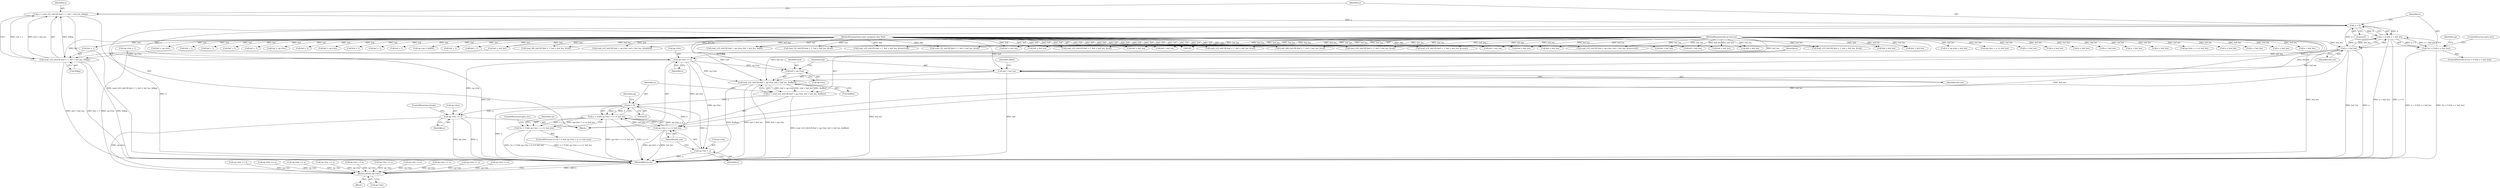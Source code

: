 digraph "0_radare2_52b1526443c1f433087928291d1c3d37a5600515@API" {
"1000798" [label="(Call,n = read_u32_leb128 (buf + 1, buf + buf_len, &flag))"];
"1000800" [label="(Call,read_u32_leb128 (buf + 1, buf + buf_len, &flag))"];
"1000102" [label="(MethodParameterIn,const unsigned char *buf)"];
"1000103" [label="(MethodParameterIn,int buf_len)"];
"1000812" [label="(Call,n > 0)"];
"1000811" [label="(Call,n > 0 && n < buf_len)"];
"1000810" [label="(Call,!(n > 0 && n < buf_len))"];
"1000815" [label="(Call,n < buf_len)"];
"1000819" [label="(Call,op->len += n)"];
"1000826" [label="(Call,read_u32_leb128 (buf + op->len, buf + buf_len, &offset))"];
"1000824" [label="(Call,n = read_u32_leb128 (buf + op->len, buf + buf_len, &offset))"];
"1000840" [label="(Call,n > 0)"];
"1000839" [label="(Call,n > 0 && op->len + n <= buf_len)"];
"1000838" [label="(Call,!(n > 0 && op->len + n <= buf_len))"];
"1000843" [label="(Call,op->len + n <= buf_len)"];
"1000844" [label="(Call,op->len + n)"];
"1000862" [label="(Call,op->len += n)"];
"1001066" [label="(Return,return op->len;)"];
"1000827" [label="(Call,buf + op->len)"];
"1000832" [label="(Call,buf + buf_len)"];
"1000678" [label="(Call,buf + buf_len)"];
"1000824" [label="(Call,n = read_u32_leb128 (buf + op->len, buf + buf_len, &offset))"];
"1000673" [label="(Call,buf + op->len)"];
"1000960" [label="(Call,buf + 1)"];
"1000816" [label="(Identifier,n)"];
"1000818" [label="(ControlStructure,goto err;)"];
"1000292" [label="(Call,read_i32_leb128 (buf + 1, buf + buf_len, &val))"];
"1000963" [label="(Call,buf + buf_len)"];
"1000550" [label="(Call,n + op->len < buf_len)"];
"1000689" [label="(Call,op->len + n <= buf_len)"];
"1001058" [label="(Call,op->len += n)"];
"1000994" [label="(Call,buf + 1)"];
"1000882" [label="(Call,buf + buf_len)"];
"1000940" [label="(Call,n < buf_len)"];
"1000810" [label="(Call,!(n > 0 && n < buf_len))"];
"1000804" [label="(Call,buf + buf_len)"];
"1000853" [label="(Identifier,op)"];
"1000801" [label="(Call,buf + 1)"];
"1000843" [label="(Call,op->len + n <= buf_len)"];
"1000534" [label="(Call,buf + op->len)"];
"1000508" [label="(Call,buf + buf_len)"];
"1000840" [label="(Call,n > 0)"];
"1000817" [label="(Identifier,buf_len)"];
"1000844" [label="(Call,op->len + n)"];
"1000293" [label="(Call,buf + 1)"];
"1000734" [label="(Call,buf + buf_len)"];
"1000974" [label="(Call,n < buf_len)"];
"1000820" [label="(Call,op->len)"];
"1000382" [label="(Call,op->len += n)"];
"1001018" [label="(Call,op->len += n)"];
"1000104" [label="(Block,)"];
"1000759" [label="(Call,op->len += n)"];
"1000867" [label="(ControlStructure,break;)"];
"1000559" [label="(Call,op->len += n)"];
"1000959" [label="(Call,read_i64_leb128 (buf + 1, buf + buf_len, &val))"];
"1000814" [label="(Literal,0)"];
"1000863" [label="(Call,op->len)"];
"1000925" [label="(Call,read_i32_leb128 (buf + 1, buf + buf_len, &val))"];
"1000978" [label="(Call,op->len += n)"];
"1000811" [label="(Call,n > 0 && n < buf_len)"];
"1000647" [label="(Call,buf + 1)"];
"1000944" [label="(Call,op->len += n)"];
"1001086" [label="(MethodReturn,int)"];
"1000835" [label="(Call,&offset)"];
"1000862" [label="(Call,op->len += n)"];
"1000842" [label="(Literal,0)"];
"1000503" [label="(Call,buf + op->len)"];
"1000307" [label="(Call,n < buf_len)"];
"1000731" [label="(Call,buf + 1)"];
"1000878" [label="(Call,read_u32_leb128 (buf + 1, buf + buf_len, &reserved))"];
"1000399" [label="(Call,read_u32_leb128 (buf + 1, buf + buf_len, &val))"];
"1000826" [label="(Call,read_u32_leb128 (buf + op->len, buf + buf_len, &offset))"];
"1000452" [label="(Call,buf + 1)"];
"1000834" [label="(Identifier,buf_len)"];
"1000846" [label="(Identifier,op)"];
"1000646" [label="(Call,read_u32_leb128 (buf + 1, buf + buf_len, &val))"];
"1000451" [label="(Call,read_u32_leb128 (buf + 1, buf + buf_len, &count))"];
"1000403" [label="(Call,buf + buf_len)"];
"1000812" [label="(Call,n > 0)"];
"1000103" [label="(MethodParameterIn,int buf_len)"];
"1000841" [label="(Identifier,n)"];
"1000845" [label="(Call,op->len)"];
"1000850" [label="(ControlStructure,goto err;)"];
"1000800" [label="(Call,read_u32_leb128 (buf + 1, buf + buf_len, &flag))"];
"1000825" [label="(Identifier,n)"];
"1000711" [label="(Call,op->len += n)"];
"1000798" [label="(Call,n = read_u32_leb128 (buf + 1, buf + buf_len, &flag))"];
"1000827" [label="(Call,buf + op->len)"];
"1000296" [label="(Call,buf + buf_len)"];
"1000828" [label="(Identifier,buf)"];
"1000926" [label="(Call,buf + 1)"];
"1000849" [label="(Identifier,buf_len)"];
"1000661" [label="(Call,n < buf_len)"];
"1000110" [label="(Call,op->op = buf[0])"];
"1000819" [label="(Call,op->len += n)"];
"1000650" [label="(Call,buf + buf_len)"];
"1000466" [label="(Call,n < buf_len)"];
"1000807" [label="(Call,&flag)"];
"1000866" [label="(Identifier,n)"];
"1000823" [label="(Identifier,n)"];
"1000799" [label="(Identifier,n)"];
"1001066" [label="(Return,return op->len;)"];
"1000832" [label="(Call,buf + buf_len)"];
"1000839" [label="(Call,n > 0 && op->len + n <= buf_len)"];
"1000809" [label="(ControlStructure,if (!(n > 0 && n < buf_len)))"];
"1000539" [label="(Call,buf + buf_len)"];
"1000821" [label="(Identifier,op)"];
"1000745" [label="(Call,n < buf_len)"];
"1001034" [label="(Call,buf + 1)"];
"1001033" [label="(Call,read_u64_leb128 (buf + 1, buf + buf_len, &val))"];
"1000813" [label="(Identifier,n)"];
"1000730" [label="(Call,read_u32_leb128 (buf + 1, buf + buf_len, &val))"];
"1000848" [label="(Identifier,n)"];
"1000836" [label="(Identifier,offset)"];
"1000517" [label="(Call,op->len + n <= buf_len)"];
"1000672" [label="(Call,read_u32_leb128 (buf + op->len, buf + buf_len, &reserved))"];
"1001067" [label="(Call,op->len)"];
"1000893" [label="(Call,n < buf_len)"];
"1000838" [label="(Call,!(n > 0 && op->len + n <= buf_len))"];
"1001008" [label="(Call,n < buf_len)"];
"1000879" [label="(Call,buf + 1)"];
"1000788" [label="(Block,)"];
"1000502" [label="(Call,read_u32_leb128 (buf + op->len, buf + buf_len, &table[i]))"];
"1000815" [label="(Call,n < buf_len)"];
"1000910" [label="(Call,op->len += n)"];
"1000102" [label="(MethodParameterIn,const unsigned char *buf)"];
"1000533" [label="(Call,read_u32_leb128 (buf + op->len, buf + buf_len, &def))"];
"1000929" [label="(Call,buf + buf_len)"];
"1000428" [label="(Call,op->len += n)"];
"1000829" [label="(Call,op->len)"];
"1000833" [label="(Identifier,buf)"];
"1000400" [label="(Call,buf + 1)"];
"1000105" [label="(Call,op->len = 1)"];
"1000414" [label="(Call,n < buf_len)"];
"1000997" [label="(Call,buf + buf_len)"];
"1001048" [label="(Call,n < buf_len)"];
"1000993" [label="(Call,read_u32_leb128 (buf + 1, buf + buf_len, &val))"];
"1001037" [label="(Call,buf + buf_len)"];
"1000837" [label="(ControlStructure,if (!(n > 0 && op->len + n <= buf_len)))"];
"1000455" [label="(Call,buf + buf_len)"];
"1000798" -> "1000788"  [label="AST: "];
"1000798" -> "1000800"  [label="CFG: "];
"1000799" -> "1000798"  [label="AST: "];
"1000800" -> "1000798"  [label="AST: "];
"1000813" -> "1000798"  [label="CFG: "];
"1000798" -> "1001086"  [label="DDG: read_u32_leb128 (buf + 1, buf + buf_len, &flag)"];
"1000800" -> "1000798"  [label="DDG: buf + 1"];
"1000800" -> "1000798"  [label="DDG: buf + buf_len"];
"1000800" -> "1000798"  [label="DDG: &flag"];
"1000798" -> "1000812"  [label="DDG: n"];
"1000800" -> "1000807"  [label="CFG: "];
"1000801" -> "1000800"  [label="AST: "];
"1000804" -> "1000800"  [label="AST: "];
"1000807" -> "1000800"  [label="AST: "];
"1000800" -> "1001086"  [label="DDG: &flag"];
"1000800" -> "1001086"  [label="DDG: buf + buf_len"];
"1000800" -> "1001086"  [label="DDG: buf + 1"];
"1000102" -> "1000800"  [label="DDG: buf"];
"1000103" -> "1000800"  [label="DDG: buf_len"];
"1000102" -> "1000100"  [label="AST: "];
"1000102" -> "1001086"  [label="DDG: buf"];
"1000102" -> "1000110"  [label="DDG: buf"];
"1000102" -> "1000292"  [label="DDG: buf"];
"1000102" -> "1000293"  [label="DDG: buf"];
"1000102" -> "1000296"  [label="DDG: buf"];
"1000102" -> "1000399"  [label="DDG: buf"];
"1000102" -> "1000400"  [label="DDG: buf"];
"1000102" -> "1000403"  [label="DDG: buf"];
"1000102" -> "1000451"  [label="DDG: buf"];
"1000102" -> "1000452"  [label="DDG: buf"];
"1000102" -> "1000455"  [label="DDG: buf"];
"1000102" -> "1000502"  [label="DDG: buf"];
"1000102" -> "1000503"  [label="DDG: buf"];
"1000102" -> "1000508"  [label="DDG: buf"];
"1000102" -> "1000533"  [label="DDG: buf"];
"1000102" -> "1000534"  [label="DDG: buf"];
"1000102" -> "1000539"  [label="DDG: buf"];
"1000102" -> "1000646"  [label="DDG: buf"];
"1000102" -> "1000647"  [label="DDG: buf"];
"1000102" -> "1000650"  [label="DDG: buf"];
"1000102" -> "1000672"  [label="DDG: buf"];
"1000102" -> "1000673"  [label="DDG: buf"];
"1000102" -> "1000678"  [label="DDG: buf"];
"1000102" -> "1000730"  [label="DDG: buf"];
"1000102" -> "1000731"  [label="DDG: buf"];
"1000102" -> "1000734"  [label="DDG: buf"];
"1000102" -> "1000801"  [label="DDG: buf"];
"1000102" -> "1000804"  [label="DDG: buf"];
"1000102" -> "1000826"  [label="DDG: buf"];
"1000102" -> "1000827"  [label="DDG: buf"];
"1000102" -> "1000832"  [label="DDG: buf"];
"1000102" -> "1000878"  [label="DDG: buf"];
"1000102" -> "1000879"  [label="DDG: buf"];
"1000102" -> "1000882"  [label="DDG: buf"];
"1000102" -> "1000925"  [label="DDG: buf"];
"1000102" -> "1000926"  [label="DDG: buf"];
"1000102" -> "1000929"  [label="DDG: buf"];
"1000102" -> "1000959"  [label="DDG: buf"];
"1000102" -> "1000960"  [label="DDG: buf"];
"1000102" -> "1000963"  [label="DDG: buf"];
"1000102" -> "1000993"  [label="DDG: buf"];
"1000102" -> "1000994"  [label="DDG: buf"];
"1000102" -> "1000997"  [label="DDG: buf"];
"1000102" -> "1001033"  [label="DDG: buf"];
"1000102" -> "1001034"  [label="DDG: buf"];
"1000102" -> "1001037"  [label="DDG: buf"];
"1000103" -> "1000100"  [label="AST: "];
"1000103" -> "1001086"  [label="DDG: buf_len"];
"1000103" -> "1000292"  [label="DDG: buf_len"];
"1000103" -> "1000296"  [label="DDG: buf_len"];
"1000103" -> "1000307"  [label="DDG: buf_len"];
"1000103" -> "1000399"  [label="DDG: buf_len"];
"1000103" -> "1000403"  [label="DDG: buf_len"];
"1000103" -> "1000414"  [label="DDG: buf_len"];
"1000103" -> "1000451"  [label="DDG: buf_len"];
"1000103" -> "1000455"  [label="DDG: buf_len"];
"1000103" -> "1000466"  [label="DDG: buf_len"];
"1000103" -> "1000502"  [label="DDG: buf_len"];
"1000103" -> "1000508"  [label="DDG: buf_len"];
"1000103" -> "1000517"  [label="DDG: buf_len"];
"1000103" -> "1000533"  [label="DDG: buf_len"];
"1000103" -> "1000539"  [label="DDG: buf_len"];
"1000103" -> "1000550"  [label="DDG: buf_len"];
"1000103" -> "1000646"  [label="DDG: buf_len"];
"1000103" -> "1000650"  [label="DDG: buf_len"];
"1000103" -> "1000661"  [label="DDG: buf_len"];
"1000103" -> "1000672"  [label="DDG: buf_len"];
"1000103" -> "1000678"  [label="DDG: buf_len"];
"1000103" -> "1000689"  [label="DDG: buf_len"];
"1000103" -> "1000730"  [label="DDG: buf_len"];
"1000103" -> "1000734"  [label="DDG: buf_len"];
"1000103" -> "1000745"  [label="DDG: buf_len"];
"1000103" -> "1000804"  [label="DDG: buf_len"];
"1000103" -> "1000815"  [label="DDG: buf_len"];
"1000103" -> "1000826"  [label="DDG: buf_len"];
"1000103" -> "1000832"  [label="DDG: buf_len"];
"1000103" -> "1000843"  [label="DDG: buf_len"];
"1000103" -> "1000878"  [label="DDG: buf_len"];
"1000103" -> "1000882"  [label="DDG: buf_len"];
"1000103" -> "1000893"  [label="DDG: buf_len"];
"1000103" -> "1000925"  [label="DDG: buf_len"];
"1000103" -> "1000929"  [label="DDG: buf_len"];
"1000103" -> "1000940"  [label="DDG: buf_len"];
"1000103" -> "1000959"  [label="DDG: buf_len"];
"1000103" -> "1000963"  [label="DDG: buf_len"];
"1000103" -> "1000974"  [label="DDG: buf_len"];
"1000103" -> "1000993"  [label="DDG: buf_len"];
"1000103" -> "1000997"  [label="DDG: buf_len"];
"1000103" -> "1001008"  [label="DDG: buf_len"];
"1000103" -> "1001033"  [label="DDG: buf_len"];
"1000103" -> "1001037"  [label="DDG: buf_len"];
"1000103" -> "1001048"  [label="DDG: buf_len"];
"1000812" -> "1000811"  [label="AST: "];
"1000812" -> "1000814"  [label="CFG: "];
"1000813" -> "1000812"  [label="AST: "];
"1000814" -> "1000812"  [label="AST: "];
"1000816" -> "1000812"  [label="CFG: "];
"1000811" -> "1000812"  [label="CFG: "];
"1000812" -> "1001086"  [label="DDG: n"];
"1000812" -> "1000811"  [label="DDG: n"];
"1000812" -> "1000811"  [label="DDG: 0"];
"1000812" -> "1000815"  [label="DDG: n"];
"1000812" -> "1000819"  [label="DDG: n"];
"1000811" -> "1000810"  [label="AST: "];
"1000811" -> "1000815"  [label="CFG: "];
"1000815" -> "1000811"  [label="AST: "];
"1000810" -> "1000811"  [label="CFG: "];
"1000811" -> "1001086"  [label="DDG: n < buf_len"];
"1000811" -> "1001086"  [label="DDG: n > 0"];
"1000811" -> "1000810"  [label="DDG: n > 0"];
"1000811" -> "1000810"  [label="DDG: n < buf_len"];
"1000815" -> "1000811"  [label="DDG: n"];
"1000815" -> "1000811"  [label="DDG: buf_len"];
"1000810" -> "1000809"  [label="AST: "];
"1000818" -> "1000810"  [label="CFG: "];
"1000821" -> "1000810"  [label="CFG: "];
"1000810" -> "1001086"  [label="DDG: !(n > 0 && n < buf_len)"];
"1000810" -> "1001086"  [label="DDG: n > 0 && n < buf_len"];
"1000815" -> "1000817"  [label="CFG: "];
"1000816" -> "1000815"  [label="AST: "];
"1000817" -> "1000815"  [label="AST: "];
"1000815" -> "1001086"  [label="DDG: n"];
"1000815" -> "1001086"  [label="DDG: buf_len"];
"1000815" -> "1000819"  [label="DDG: n"];
"1000815" -> "1000826"  [label="DDG: buf_len"];
"1000815" -> "1000832"  [label="DDG: buf_len"];
"1000815" -> "1000843"  [label="DDG: buf_len"];
"1000819" -> "1000788"  [label="AST: "];
"1000819" -> "1000823"  [label="CFG: "];
"1000820" -> "1000819"  [label="AST: "];
"1000823" -> "1000819"  [label="AST: "];
"1000825" -> "1000819"  [label="CFG: "];
"1000105" -> "1000819"  [label="DDG: op->len"];
"1000819" -> "1000826"  [label="DDG: op->len"];
"1000819" -> "1000827"  [label="DDG: op->len"];
"1000819" -> "1000843"  [label="DDG: op->len"];
"1000819" -> "1000844"  [label="DDG: op->len"];
"1000819" -> "1000862"  [label="DDG: op->len"];
"1000826" -> "1000824"  [label="AST: "];
"1000826" -> "1000835"  [label="CFG: "];
"1000827" -> "1000826"  [label="AST: "];
"1000832" -> "1000826"  [label="AST: "];
"1000835" -> "1000826"  [label="AST: "];
"1000824" -> "1000826"  [label="CFG: "];
"1000826" -> "1001086"  [label="DDG: buf + op->len"];
"1000826" -> "1001086"  [label="DDG: &offset"];
"1000826" -> "1001086"  [label="DDG: buf + buf_len"];
"1000826" -> "1000824"  [label="DDG: buf + op->len"];
"1000826" -> "1000824"  [label="DDG: buf + buf_len"];
"1000826" -> "1000824"  [label="DDG: &offset"];
"1000824" -> "1000788"  [label="AST: "];
"1000825" -> "1000824"  [label="AST: "];
"1000841" -> "1000824"  [label="CFG: "];
"1000824" -> "1001086"  [label="DDG: read_u32_leb128 (buf + op->len, buf + buf_len, &offset)"];
"1000824" -> "1000840"  [label="DDG: n"];
"1000840" -> "1000839"  [label="AST: "];
"1000840" -> "1000842"  [label="CFG: "];
"1000841" -> "1000840"  [label="AST: "];
"1000842" -> "1000840"  [label="AST: "];
"1000846" -> "1000840"  [label="CFG: "];
"1000839" -> "1000840"  [label="CFG: "];
"1000840" -> "1001086"  [label="DDG: n"];
"1000840" -> "1000839"  [label="DDG: n"];
"1000840" -> "1000839"  [label="DDG: 0"];
"1000840" -> "1000843"  [label="DDG: n"];
"1000840" -> "1000844"  [label="DDG: n"];
"1000840" -> "1000862"  [label="DDG: n"];
"1000839" -> "1000838"  [label="AST: "];
"1000839" -> "1000843"  [label="CFG: "];
"1000843" -> "1000839"  [label="AST: "];
"1000838" -> "1000839"  [label="CFG: "];
"1000839" -> "1001086"  [label="DDG: op->len + n <= buf_len"];
"1000839" -> "1001086"  [label="DDG: n > 0"];
"1000839" -> "1000838"  [label="DDG: n > 0"];
"1000839" -> "1000838"  [label="DDG: op->len + n <= buf_len"];
"1000843" -> "1000839"  [label="DDG: op->len + n"];
"1000843" -> "1000839"  [label="DDG: buf_len"];
"1000838" -> "1000837"  [label="AST: "];
"1000850" -> "1000838"  [label="CFG: "];
"1000853" -> "1000838"  [label="CFG: "];
"1000838" -> "1001086"  [label="DDG: !(n > 0 && op->len + n <= buf_len)"];
"1000838" -> "1001086"  [label="DDG: n > 0 && op->len + n <= buf_len"];
"1000843" -> "1000849"  [label="CFG: "];
"1000844" -> "1000843"  [label="AST: "];
"1000849" -> "1000843"  [label="AST: "];
"1000843" -> "1001086"  [label="DDG: buf_len"];
"1000843" -> "1001086"  [label="DDG: op->len + n"];
"1000844" -> "1000848"  [label="CFG: "];
"1000845" -> "1000844"  [label="AST: "];
"1000848" -> "1000844"  [label="AST: "];
"1000849" -> "1000844"  [label="CFG: "];
"1000844" -> "1001086"  [label="DDG: n"];
"1000862" -> "1000788"  [label="AST: "];
"1000862" -> "1000866"  [label="CFG: "];
"1000863" -> "1000862"  [label="AST: "];
"1000866" -> "1000862"  [label="AST: "];
"1000867" -> "1000862"  [label="CFG: "];
"1000862" -> "1001086"  [label="DDG: n"];
"1000862" -> "1001086"  [label="DDG: op->len"];
"1000862" -> "1001066"  [label="DDG: op->len"];
"1001066" -> "1000104"  [label="AST: "];
"1001066" -> "1001067"  [label="CFG: "];
"1001067" -> "1001066"  [label="AST: "];
"1001086" -> "1001066"  [label="CFG: "];
"1001066" -> "1001086"  [label="DDG: <RET>"];
"1000559" -> "1001066"  [label="DDG: op->len"];
"1000382" -> "1001066"  [label="DDG: op->len"];
"1000711" -> "1001066"  [label="DDG: op->len"];
"1000910" -> "1001066"  [label="DDG: op->len"];
"1000978" -> "1001066"  [label="DDG: op->len"];
"1000759" -> "1001066"  [label="DDG: op->len"];
"1001018" -> "1001066"  [label="DDG: op->len"];
"1000944" -> "1001066"  [label="DDG: op->len"];
"1001058" -> "1001066"  [label="DDG: op->len"];
"1000428" -> "1001066"  [label="DDG: op->len"];
"1000105" -> "1001066"  [label="DDG: op->len"];
"1000827" -> "1000829"  [label="CFG: "];
"1000828" -> "1000827"  [label="AST: "];
"1000829" -> "1000827"  [label="AST: "];
"1000833" -> "1000827"  [label="CFG: "];
"1000832" -> "1000834"  [label="CFG: "];
"1000833" -> "1000832"  [label="AST: "];
"1000834" -> "1000832"  [label="AST: "];
"1000836" -> "1000832"  [label="CFG: "];
"1000832" -> "1001086"  [label="DDG: buf_len"];
"1000832" -> "1001086"  [label="DDG: buf"];
}
